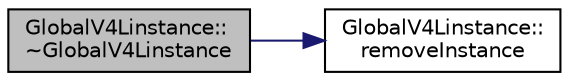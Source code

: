 digraph "GlobalV4Linstance::~GlobalV4Linstance"
{
 // INTERACTIVE_SVG=YES
  edge [fontname="Helvetica",fontsize="10",labelfontname="Helvetica",labelfontsize="10"];
  node [fontname="Helvetica",fontsize="10",shape=record];
  rankdir="LR";
  Node1 [label="GlobalV4Linstance::\l~GlobalV4Linstance",height=0.2,width=0.4,color="black", fillcolor="grey75", style="filled", fontcolor="black"];
  Node1 -> Node2 [color="midnightblue",fontsize="10",style="solid",fontname="Helvetica"];
  Node2 [label="GlobalV4Linstance::\lremoveInstance",height=0.2,width=0.4,color="black", fillcolor="white", style="filled",URL="$dc/dcc/class_global_v4_linstance.html#a4d9b33d3a2328e20522b32047d351975"];
}
